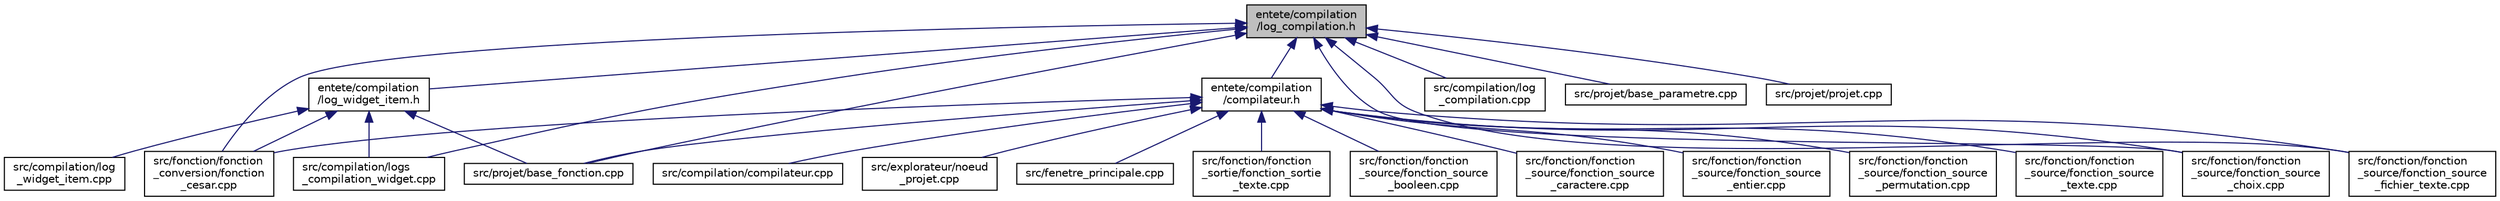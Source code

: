 digraph "entete/compilation/log_compilation.h"
{
  edge [fontname="Helvetica",fontsize="10",labelfontname="Helvetica",labelfontsize="10"];
  node [fontname="Helvetica",fontsize="10",shape=record];
  Node3 [label="entete/compilation\l/log_compilation.h",height=0.2,width=0.4,color="black", fillcolor="grey75", style="filled", fontcolor="black"];
  Node3 -> Node4 [dir="back",color="midnightblue",fontsize="10",style="solid",fontname="Helvetica"];
  Node4 [label="entete/compilation\l/compilateur.h",height=0.2,width=0.4,color="black", fillcolor="white", style="filled",URL="$compilateur_8h.html",tooltip="Fichier de déclaration de la classe compilateur. "];
  Node4 -> Node5 [dir="back",color="midnightblue",fontsize="10",style="solid",fontname="Helvetica"];
  Node5 [label="src/compilation/compilateur.cpp",height=0.2,width=0.4,color="black", fillcolor="white", style="filled",URL="$compilateur_8cpp.html",tooltip="Fichier d&#39;implémentation de la classe compilateur. "];
  Node4 -> Node6 [dir="back",color="midnightblue",fontsize="10",style="solid",fontname="Helvetica"];
  Node6 [label="src/explorateur/noeud\l_projet.cpp",height=0.2,width=0.4,color="black", fillcolor="white", style="filled",URL="$noeud__projet_8cpp.html",tooltip="Fichier d&#39;implémentation de la classe noeud_projet. "];
  Node4 -> Node7 [dir="back",color="midnightblue",fontsize="10",style="solid",fontname="Helvetica"];
  Node7 [label="src/fenetre_principale.cpp",height=0.2,width=0.4,color="black", fillcolor="white", style="filled",URL="$fenetre__principale_8cpp.html",tooltip="Fichier d&#39;implémentation de la classe fenetre_principale. "];
  Node4 -> Node8 [dir="back",color="midnightblue",fontsize="10",style="solid",fontname="Helvetica"];
  Node8 [label="src/fonction/fonction\l_conversion/fonction\l_cesar.cpp",height=0.2,width=0.4,color="black", fillcolor="white", style="filled",URL="$fonction__cesar_8cpp.html",tooltip="Fichier d&#39;implémentation de la classe fonction_cesar. "];
  Node4 -> Node9 [dir="back",color="midnightblue",fontsize="10",style="solid",fontname="Helvetica"];
  Node9 [label="src/fonction/fonction\l_sortie/fonction_sortie\l_texte.cpp",height=0.2,width=0.4,color="black", fillcolor="white", style="filled",URL="$fonction__sortie__texte_8cpp.html",tooltip="Fichier d&#39;implémentation de la classe fonction_sortie_texte. "];
  Node4 -> Node10 [dir="back",color="midnightblue",fontsize="10",style="solid",fontname="Helvetica"];
  Node10 [label="src/fonction/fonction\l_source/fonction_source\l_booleen.cpp",height=0.2,width=0.4,color="black", fillcolor="white", style="filled",URL="$fonction__source__booleen_8cpp.html",tooltip="Fichier d&#39;implémentation de la classe fonction_source_booleen. "];
  Node4 -> Node11 [dir="back",color="midnightblue",fontsize="10",style="solid",fontname="Helvetica"];
  Node11 [label="src/fonction/fonction\l_source/fonction_source\l_caractere.cpp",height=0.2,width=0.4,color="black", fillcolor="white", style="filled",URL="$fonction__source__caractere_8cpp.html",tooltip="Fichier d&#39;implémentation de la classe fonction_source_caractere. "];
  Node4 -> Node12 [dir="back",color="midnightblue",fontsize="10",style="solid",fontname="Helvetica"];
  Node12 [label="src/fonction/fonction\l_source/fonction_source\l_choix.cpp",height=0.2,width=0.4,color="black", fillcolor="white", style="filled",URL="$fonction__source__choix_8cpp.html",tooltip="Fichier d&#39;implémentationde la classe fonction_source_choix. "];
  Node4 -> Node13 [dir="back",color="midnightblue",fontsize="10",style="solid",fontname="Helvetica"];
  Node13 [label="src/fonction/fonction\l_source/fonction_source\l_entier.cpp",height=0.2,width=0.4,color="black", fillcolor="white", style="filled",URL="$fonction__source__entier_8cpp.html",tooltip="Fichier d&#39;implémentation de la classe fonction_source_entier. "];
  Node4 -> Node14 [dir="back",color="midnightblue",fontsize="10",style="solid",fontname="Helvetica"];
  Node14 [label="src/fonction/fonction\l_source/fonction_source\l_fichier_texte.cpp",height=0.2,width=0.4,color="black", fillcolor="white", style="filled",URL="$fonction__source__fichier__texte_8cpp.html",tooltip="Fichier d&#39;implémentation de la classe fonction_source_fichier_texte. "];
  Node4 -> Node15 [dir="back",color="midnightblue",fontsize="10",style="solid",fontname="Helvetica"];
  Node15 [label="src/fonction/fonction\l_source/fonction_source\l_permutation.cpp",height=0.2,width=0.4,color="black", fillcolor="white", style="filled",URL="$fonction__source__permutation_8cpp.html",tooltip="Fichier d&#39;implémentation de la classe fonction_source_permutation. "];
  Node4 -> Node16 [dir="back",color="midnightblue",fontsize="10",style="solid",fontname="Helvetica"];
  Node16 [label="src/fonction/fonction\l_source/fonction_source\l_texte.cpp",height=0.2,width=0.4,color="black", fillcolor="white", style="filled",URL="$fonction__source__texte_8cpp.html",tooltip="Fichier d&#39;implémentation de la classe fonction_source_texte. "];
  Node4 -> Node17 [dir="back",color="midnightblue",fontsize="10",style="solid",fontname="Helvetica"];
  Node17 [label="src/projet/base_fonction.cpp",height=0.2,width=0.4,color="black", fillcolor="white", style="filled",URL="$base__fonction_8cpp.html",tooltip="Fichier d&#39;implémentation de la classe base_fonction. "];
  Node3 -> Node18 [dir="back",color="midnightblue",fontsize="10",style="solid",fontname="Helvetica"];
  Node18 [label="entete/compilation\l/log_widget_item.h",height=0.2,width=0.4,color="black", fillcolor="white", style="filled",URL="$log__widget__item_8h.html",tooltip="Fichier de déclaration de la classe log_widget_item. "];
  Node18 -> Node19 [dir="back",color="midnightblue",fontsize="10",style="solid",fontname="Helvetica"];
  Node19 [label="src/compilation/log\l_widget_item.cpp",height=0.2,width=0.4,color="black", fillcolor="white", style="filled",URL="$log__widget__item_8cpp.html",tooltip="Fichier d&#39;implémentation de la classe log_widget_item. "];
  Node18 -> Node20 [dir="back",color="midnightblue",fontsize="10",style="solid",fontname="Helvetica"];
  Node20 [label="src/compilation/logs\l_compilation_widget.cpp",height=0.2,width=0.4,color="black", fillcolor="white", style="filled",URL="$logs__compilation__widget_8cpp.html",tooltip="Fichier d&#39;implémentation de la class logs_compilation_widget. "];
  Node18 -> Node8 [dir="back",color="midnightblue",fontsize="10",style="solid",fontname="Helvetica"];
  Node18 -> Node17 [dir="back",color="midnightblue",fontsize="10",style="solid",fontname="Helvetica"];
  Node3 -> Node21 [dir="back",color="midnightblue",fontsize="10",style="solid",fontname="Helvetica"];
  Node21 [label="src/compilation/log\l_compilation.cpp",height=0.2,width=0.4,color="black", fillcolor="white", style="filled",URL="$log__compilation_8cpp.html",tooltip="Fichier d&#39;implémentation de la class log_compilation. "];
  Node3 -> Node20 [dir="back",color="midnightblue",fontsize="10",style="solid",fontname="Helvetica"];
  Node3 -> Node8 [dir="back",color="midnightblue",fontsize="10",style="solid",fontname="Helvetica"];
  Node3 -> Node12 [dir="back",color="midnightblue",fontsize="10",style="solid",fontname="Helvetica"];
  Node3 -> Node14 [dir="back",color="midnightblue",fontsize="10",style="solid",fontname="Helvetica"];
  Node3 -> Node17 [dir="back",color="midnightblue",fontsize="10",style="solid",fontname="Helvetica"];
  Node3 -> Node22 [dir="back",color="midnightblue",fontsize="10",style="solid",fontname="Helvetica"];
  Node22 [label="src/projet/base_parametre.cpp",height=0.2,width=0.4,color="black", fillcolor="white", style="filled",URL="$base__parametre_8cpp.html",tooltip="Fichier d&#39;implémentation de la classe base_parametre. "];
  Node3 -> Node23 [dir="back",color="midnightblue",fontsize="10",style="solid",fontname="Helvetica"];
  Node23 [label="src/projet/projet.cpp",height=0.2,width=0.4,color="black", fillcolor="white", style="filled",URL="$projet_8cpp.html"];
}
